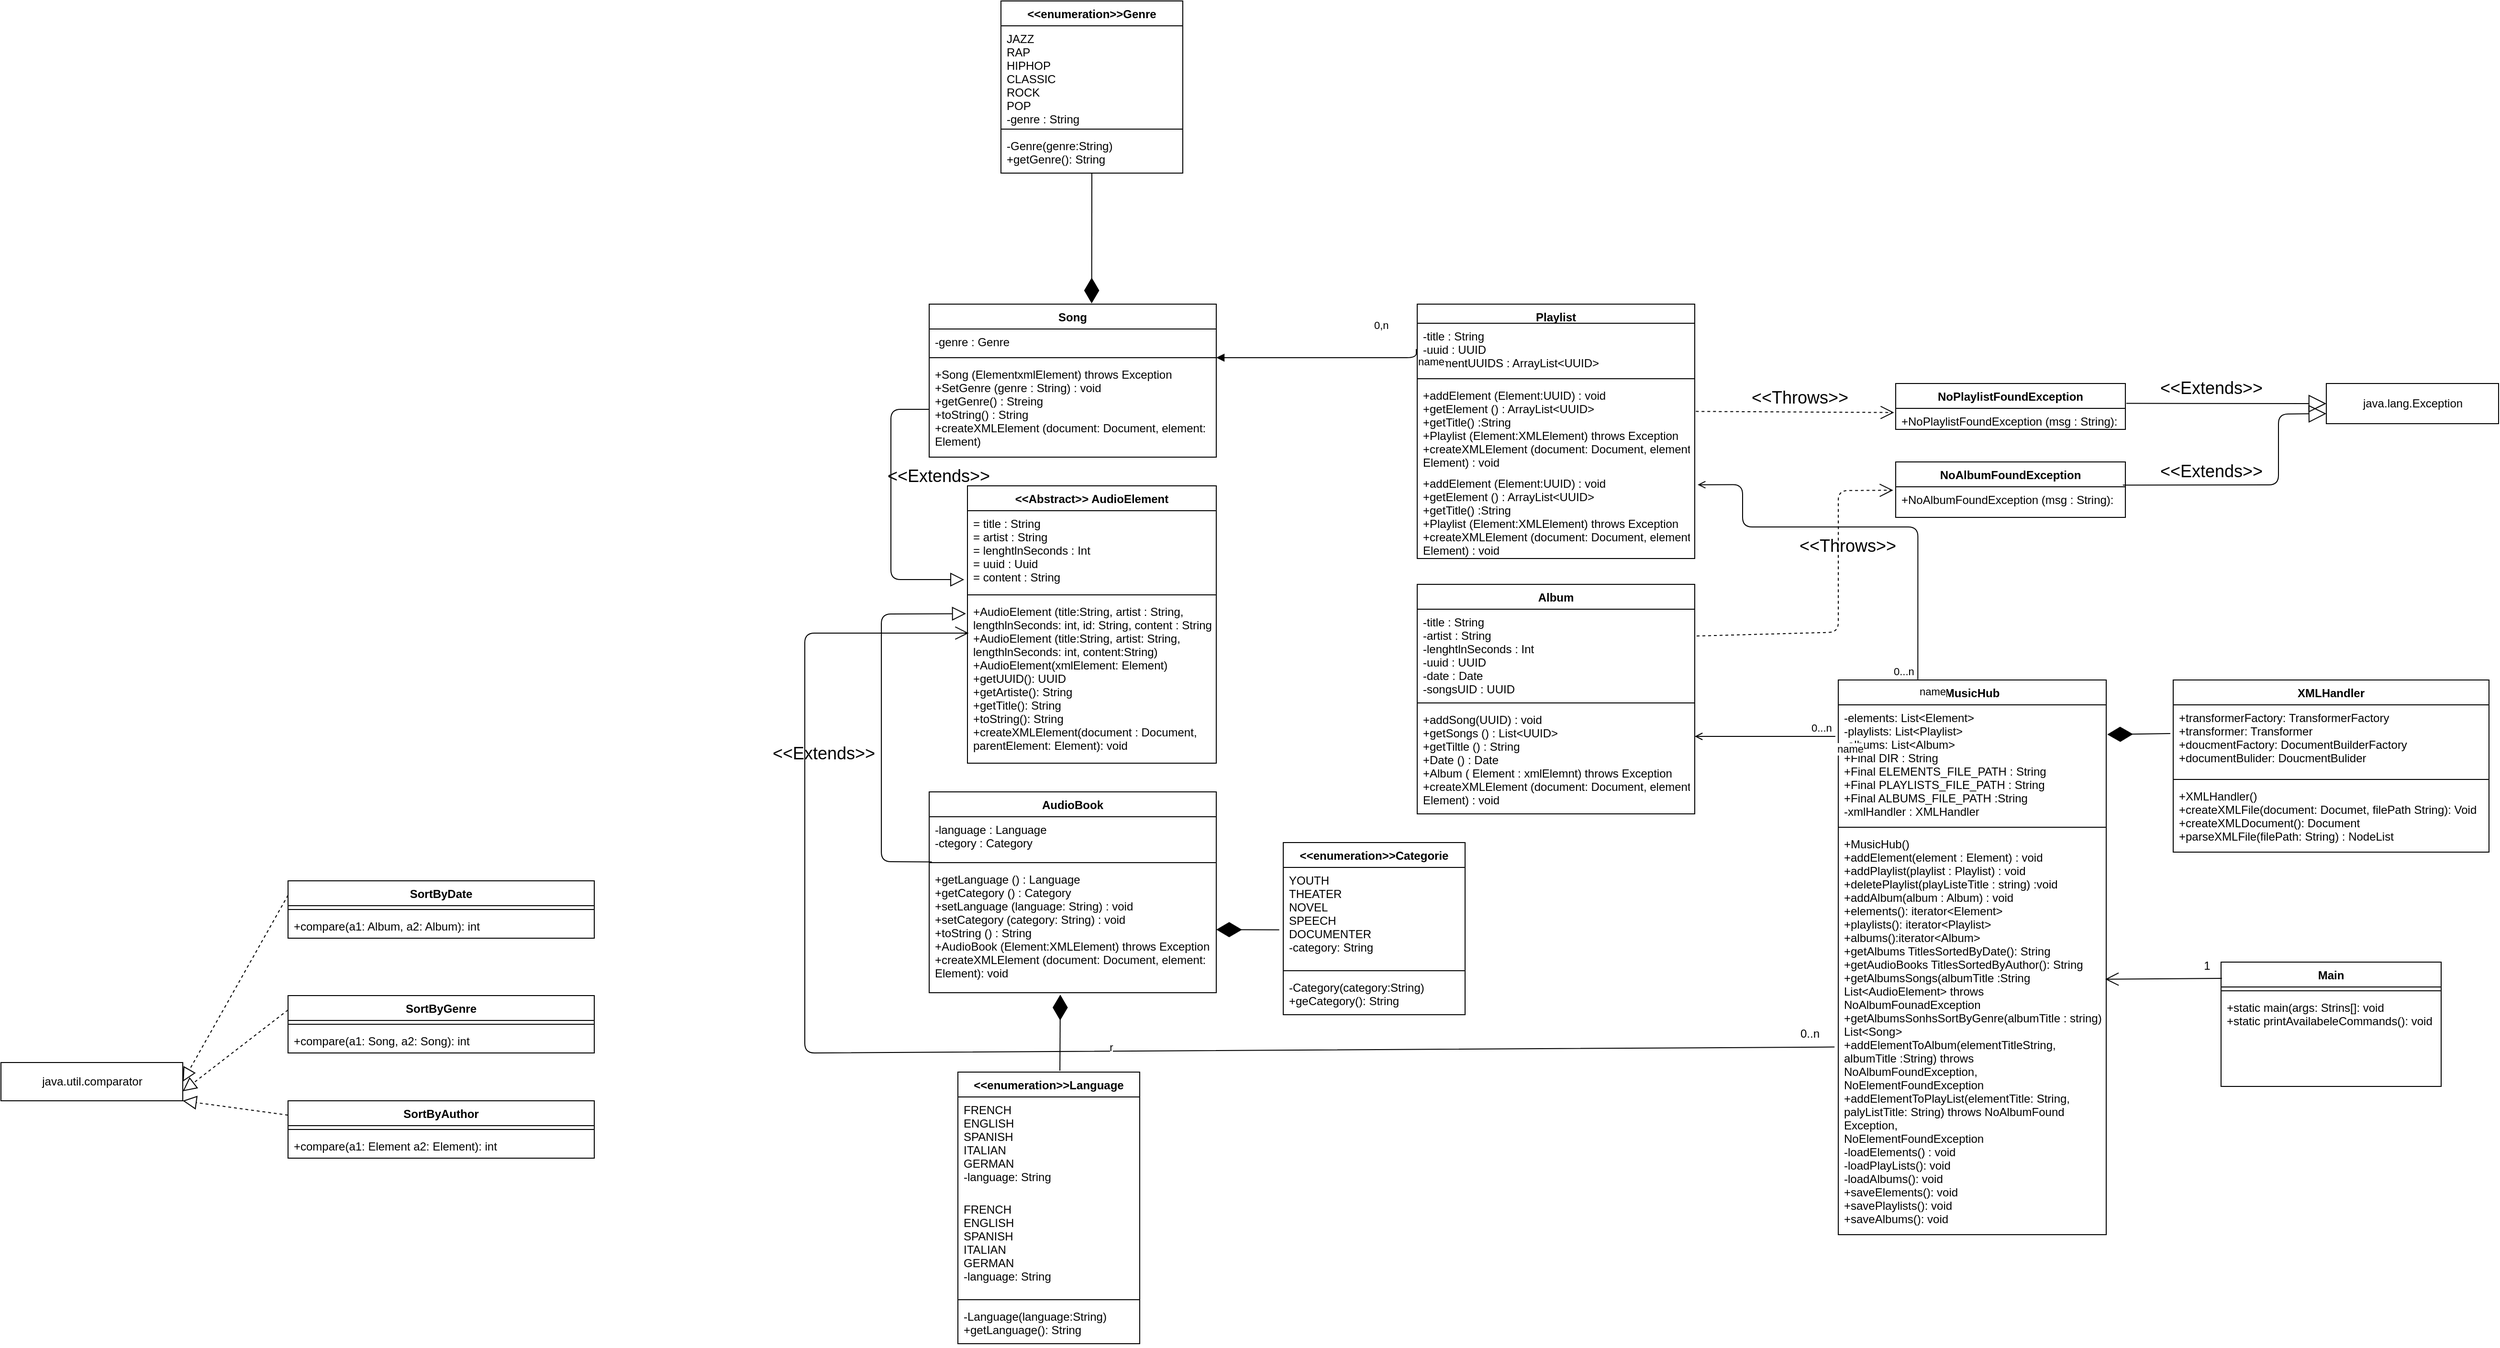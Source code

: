 <mxfile version="14.6.6" type="device" pages="2"><diagram id="e5aU4DrX2RlT_T38MYib" name="Page-1"><mxGraphModel dx="5733" dy="2620" grid="1" gridSize="10" guides="1" tooltips="1" connect="1" arrows="1" fold="1" page="1" pageScale="1" pageWidth="827" pageHeight="1169" math="0" shadow="0"><root><mxCell id="0"/><mxCell id="1" parent="0"/><mxCell id="I11NCTs79bGuy5JNapxr-1" value="SortByDate" style="swimlane;fontStyle=1;align=center;verticalAlign=top;childLayout=stackLayout;horizontal=1;startSize=26;horizontalStack=0;resizeParent=1;resizeParentMax=0;resizeLast=0;collapsible=1;marginBottom=0;" vertex="1" parent="1"><mxGeometry x="1200.0" y="1000.002" width="320" height="60" as="geometry"/></mxCell><mxCell id="I11NCTs79bGuy5JNapxr-2" value="" style="line;strokeWidth=1;fillColor=none;align=left;verticalAlign=middle;spacingTop=-1;spacingLeft=3;spacingRight=3;rotatable=0;labelPosition=right;points=[];portConstraint=eastwest;" vertex="1" parent="I11NCTs79bGuy5JNapxr-1"><mxGeometry y="26" width="320" height="8" as="geometry"/></mxCell><mxCell id="I11NCTs79bGuy5JNapxr-3" value="+compare(a1: Album, a2: Album): int" style="text;strokeColor=none;fillColor=none;align=left;verticalAlign=top;spacingLeft=4;spacingRight=4;overflow=hidden;rotatable=0;points=[[0,0.5],[1,0.5]];portConstraint=eastwest;" vertex="1" parent="I11NCTs79bGuy5JNapxr-1"><mxGeometry y="34" width="320" height="26" as="geometry"/></mxCell><mxCell id="I11NCTs79bGuy5JNapxr-4" value="SortByGenre" style="swimlane;fontStyle=1;align=center;verticalAlign=top;childLayout=stackLayout;horizontal=1;startSize=26;horizontalStack=0;resizeParent=1;resizeParentMax=0;resizeLast=0;collapsible=1;marginBottom=0;" vertex="1" parent="1"><mxGeometry x="1200.0" y="1120.002" width="320" height="60" as="geometry"/></mxCell><mxCell id="I11NCTs79bGuy5JNapxr-5" value="" style="line;strokeWidth=1;fillColor=none;align=left;verticalAlign=middle;spacingTop=-1;spacingLeft=3;spacingRight=3;rotatable=0;labelPosition=right;points=[];portConstraint=eastwest;" vertex="1" parent="I11NCTs79bGuy5JNapxr-4"><mxGeometry y="26" width="320" height="8" as="geometry"/></mxCell><mxCell id="I11NCTs79bGuy5JNapxr-6" value="+compare(a1: Song, a2: Song): int" style="text;strokeColor=none;fillColor=none;align=left;verticalAlign=top;spacingLeft=4;spacingRight=4;overflow=hidden;rotatable=0;points=[[0,0.5],[1,0.5]];portConstraint=eastwest;" vertex="1" parent="I11NCTs79bGuy5JNapxr-4"><mxGeometry y="34" width="320" height="26" as="geometry"/></mxCell><mxCell id="I11NCTs79bGuy5JNapxr-7" value="SortByAuthor" style="swimlane;fontStyle=1;align=center;verticalAlign=top;childLayout=stackLayout;horizontal=1;startSize=26;horizontalStack=0;resizeParent=1;resizeParentMax=0;resizeLast=0;collapsible=1;marginBottom=0;" vertex="1" parent="1"><mxGeometry x="1200.0" y="1230.002" width="320" height="60" as="geometry"/></mxCell><mxCell id="I11NCTs79bGuy5JNapxr-8" value="" style="line;strokeWidth=1;fillColor=none;align=left;verticalAlign=middle;spacingTop=-1;spacingLeft=3;spacingRight=3;rotatable=0;labelPosition=right;points=[];portConstraint=eastwest;" vertex="1" parent="I11NCTs79bGuy5JNapxr-7"><mxGeometry y="26" width="320" height="8" as="geometry"/></mxCell><mxCell id="I11NCTs79bGuy5JNapxr-9" value="+compare(a1: Element a2: Element): int" style="text;strokeColor=none;fillColor=none;align=left;verticalAlign=top;spacingLeft=4;spacingRight=4;overflow=hidden;rotatable=0;points=[[0,0.5],[1,0.5]];portConstraint=eastwest;" vertex="1" parent="I11NCTs79bGuy5JNapxr-7"><mxGeometry y="34" width="320" height="26" as="geometry"/></mxCell><mxCell id="I11NCTs79bGuy5JNapxr-10" value="XMLHandler" style="swimlane;fontStyle=1;align=center;verticalAlign=top;childLayout=stackLayout;horizontal=1;startSize=26;horizontalStack=0;resizeParent=1;resizeParentMax=0;resizeLast=0;collapsible=1;marginBottom=0;" vertex="1" parent="1"><mxGeometry x="3170.0" y="790.002" width="330" height="180" as="geometry"/></mxCell><mxCell id="I11NCTs79bGuy5JNapxr-11" value="+transformerFactory: TransformerFactory&#10;+transformer: Transformer&#10;+doucmentFactory: DocumentBuilderFactory&#10;+documentBulider: DoucmentBulider" style="text;strokeColor=none;fillColor=none;align=left;verticalAlign=top;spacingLeft=4;spacingRight=4;overflow=hidden;rotatable=0;points=[[0,0.5],[1,0.5]];portConstraint=eastwest;" vertex="1" parent="I11NCTs79bGuy5JNapxr-10"><mxGeometry y="26" width="330" height="74" as="geometry"/></mxCell><mxCell id="I11NCTs79bGuy5JNapxr-12" value="" style="line;strokeWidth=1;fillColor=none;align=left;verticalAlign=middle;spacingTop=-1;spacingLeft=3;spacingRight=3;rotatable=0;labelPosition=right;points=[];portConstraint=eastwest;" vertex="1" parent="I11NCTs79bGuy5JNapxr-10"><mxGeometry y="100" width="330" height="8" as="geometry"/></mxCell><mxCell id="I11NCTs79bGuy5JNapxr-13" value="+XMLHandler()&#10;+createXMLFile(document: Documet, filePath String): Void&#10;+createXMLDocument(): Document &#10;+parseXMLFile(filePath: String) : NodeList" style="text;strokeColor=none;fillColor=none;align=left;verticalAlign=top;spacingLeft=4;spacingRight=4;overflow=hidden;rotatable=0;points=[[0,0.5],[1,0.5]];portConstraint=eastwest;" vertex="1" parent="I11NCTs79bGuy5JNapxr-10"><mxGeometry y="108" width="330" height="72" as="geometry"/></mxCell><mxCell id="I11NCTs79bGuy5JNapxr-14" value="MusicHub" style="swimlane;fontStyle=1;align=center;verticalAlign=top;childLayout=stackLayout;horizontal=1;startSize=26;horizontalStack=0;resizeParent=1;resizeParentMax=0;resizeLast=0;collapsible=1;marginBottom=0;" vertex="1" parent="1"><mxGeometry x="2820.0" y="790.002" width="280" height="580" as="geometry"/></mxCell><mxCell id="I11NCTs79bGuy5JNapxr-15" value="-elements: List&lt;Element&gt;&#10;-playlists: List&lt;Playlist&gt;&#10;-albums: List&lt;Album&gt;&#10;+Final DIR : String&#10;+Final ELEMENTS_FILE_PATH : String&#10;+Final PLAYLISTS_FILE_PATH : String&#10;+Final ALBUMS_FILE_PATH :String&#10;-xmlHandler : XMLHandler" style="text;strokeColor=none;fillColor=none;align=left;verticalAlign=top;spacingLeft=4;spacingRight=4;overflow=hidden;rotatable=0;points=[[0,0.5],[1,0.5]];portConstraint=eastwest;" vertex="1" parent="I11NCTs79bGuy5JNapxr-14"><mxGeometry y="26" width="280" height="124" as="geometry"/></mxCell><mxCell id="I11NCTs79bGuy5JNapxr-16" value="" style="line;strokeWidth=1;fillColor=none;align=left;verticalAlign=middle;spacingTop=-1;spacingLeft=3;spacingRight=3;rotatable=0;labelPosition=right;points=[];portConstraint=eastwest;" vertex="1" parent="I11NCTs79bGuy5JNapxr-14"><mxGeometry y="150" width="280" height="8" as="geometry"/></mxCell><mxCell id="I11NCTs79bGuy5JNapxr-17" value="+MusicHub()&#10;+addElement(element : Element) : void&#10;+addPlaylist(playlist : Playlist) : void&#10;+deletePlaylist(playListeTitle : string) :void&#10;+addAlbum(album : Album) : void&#10;+elements(): iterator&lt;Element&gt;&#10;+playlists(): iterator&lt;Playlist&gt;&#10;+albums():iterator&lt;Album&gt;&#10;+getAlbums TitlesSortedByDate(): String&#10;+getAudioBooks TitlesSortedByAuthor(): String&#10;+getAlbumsSongs(albumTitle :String&#10;List&lt;AudioElement&gt; throws&#10;NoAlbumFounadException&#10;+getAlbumsSonhsSortByGenre(albumTitle : string)&#10;List&lt;Song&gt;&#10;+addElementToAlbum(elementTitleString,&#10;albumTitle :String) throws&#10;NoAlbumFoundException,&#10;NoElementFoundException&#10;+addElementToPlayList(elementTitle: String,&#10;palyListTitle: String) throws NoAlbumFound&#10;Exception,&#10;NoElementFoundException&#10;-loadElements() : void&#10;-loadPlayLists(): void&#10;-loadAlbums(): void&#10;+saveElements(): void&#10;+savePlaylists(): void&#10;+saveAlbums(): void" style="text;strokeColor=none;fillColor=none;align=left;verticalAlign=top;spacingLeft=4;spacingRight=4;overflow=hidden;rotatable=0;points=[[0,0.5],[1,0.5]];portConstraint=eastwest;" vertex="1" parent="I11NCTs79bGuy5JNapxr-14"><mxGeometry y="158" width="280" height="422" as="geometry"/></mxCell><mxCell id="I11NCTs79bGuy5JNapxr-18" value="Album" style="swimlane;fontStyle=1;align=center;verticalAlign=top;childLayout=stackLayout;horizontal=1;startSize=26;horizontalStack=0;resizeParent=1;resizeParentMax=0;resizeLast=0;collapsible=1;marginBottom=0;" vertex="1" parent="1"><mxGeometry x="2380.0" y="690.002" width="290" height="240" as="geometry"/></mxCell><mxCell id="I11NCTs79bGuy5JNapxr-19" value="-title : String&#10;-artist : String&#10;-lenghtlnSeconds : Int&#10;-uuid : UUID&#10;-date : Date &#10;-songsUID : UUID " style="text;strokeColor=none;fillColor=none;align=left;verticalAlign=top;spacingLeft=4;spacingRight=4;overflow=hidden;rotatable=0;points=[[0,0.5],[1,0.5]];portConstraint=eastwest;" vertex="1" parent="I11NCTs79bGuy5JNapxr-18"><mxGeometry y="26" width="290" height="94" as="geometry"/></mxCell><mxCell id="I11NCTs79bGuy5JNapxr-20" value="" style="line;strokeWidth=1;fillColor=none;align=left;verticalAlign=middle;spacingTop=-1;spacingLeft=3;spacingRight=3;rotatable=0;labelPosition=right;points=[];portConstraint=eastwest;" vertex="1" parent="I11NCTs79bGuy5JNapxr-18"><mxGeometry y="120" width="290" height="8" as="geometry"/></mxCell><mxCell id="I11NCTs79bGuy5JNapxr-21" value="+addSong(UUID) : void&#10;+getSongs () : List&lt;UUID&gt;&#10;+getTiltle () : String&#10;+Date () : Date&#10;+Album ( Element : xmlElemnt) throws Exception&#10;+createXMLElement (document: Document, element: &#10;Element) : void" style="text;strokeColor=none;fillColor=none;align=left;verticalAlign=top;spacingLeft=4;spacingRight=4;overflow=hidden;rotatable=0;points=[[0,0.5],[1,0.5]];portConstraint=eastwest;" vertex="1" parent="I11NCTs79bGuy5JNapxr-18"><mxGeometry y="128" width="290" height="112" as="geometry"/></mxCell><mxCell id="I11NCTs79bGuy5JNapxr-22" value="Song" style="swimlane;fontStyle=1;align=center;verticalAlign=top;childLayout=stackLayout;horizontal=1;startSize=26;horizontalStack=0;resizeParent=1;resizeParentMax=0;resizeLast=0;collapsible=1;marginBottom=0;" vertex="1" parent="1"><mxGeometry x="1870.0" y="397.002" width="300" height="160" as="geometry"/></mxCell><mxCell id="I11NCTs79bGuy5JNapxr-23" value="-genre : Genre" style="text;strokeColor=none;fillColor=none;align=left;verticalAlign=top;spacingLeft=4;spacingRight=4;overflow=hidden;rotatable=0;points=[[0,0.5],[1,0.5]];portConstraint=eastwest;" vertex="1" parent="I11NCTs79bGuy5JNapxr-22"><mxGeometry y="26" width="300" height="26" as="geometry"/></mxCell><mxCell id="I11NCTs79bGuy5JNapxr-24" value="" style="line;strokeWidth=1;fillColor=none;align=left;verticalAlign=middle;spacingTop=-1;spacingLeft=3;spacingRight=3;rotatable=0;labelPosition=right;points=[];portConstraint=eastwest;" vertex="1" parent="I11NCTs79bGuy5JNapxr-22"><mxGeometry y="52" width="300" height="8" as="geometry"/></mxCell><mxCell id="I11NCTs79bGuy5JNapxr-25" value="+Song (ElementxmlElement) throws Exception&#10;+SetGenre (genre : String) : void&#10;+getGenre() : Streing&#10;+toString() : String&#10;+createXMLElement (document: Document, element: &#10;Element)" style="text;strokeColor=none;fillColor=none;align=left;verticalAlign=top;spacingLeft=4;spacingRight=4;overflow=hidden;rotatable=0;points=[[0,0.5],[1,0.5]];portConstraint=eastwest;" vertex="1" parent="I11NCTs79bGuy5JNapxr-22"><mxGeometry y="60" width="300" height="100" as="geometry"/></mxCell><mxCell id="I11NCTs79bGuy5JNapxr-26" value="AudioBook" style="swimlane;fontStyle=1;align=center;verticalAlign=top;childLayout=stackLayout;horizontal=1;startSize=26;horizontalStack=0;resizeParent=1;resizeParentMax=0;resizeLast=0;collapsible=1;marginBottom=0;" vertex="1" parent="1"><mxGeometry x="1870.0" y="907.002" width="300" height="210" as="geometry"/></mxCell><mxCell id="I11NCTs79bGuy5JNapxr-27" value="-language : Language&#10;-ctegory : Category" style="text;strokeColor=none;fillColor=none;align=left;verticalAlign=top;spacingLeft=4;spacingRight=4;overflow=hidden;rotatable=0;points=[[0,0.5],[1,0.5]];portConstraint=eastwest;" vertex="1" parent="I11NCTs79bGuy5JNapxr-26"><mxGeometry y="26" width="300" height="44" as="geometry"/></mxCell><mxCell id="I11NCTs79bGuy5JNapxr-28" value="" style="line;strokeWidth=1;fillColor=none;align=left;verticalAlign=middle;spacingTop=-1;spacingLeft=3;spacingRight=3;rotatable=0;labelPosition=right;points=[];portConstraint=eastwest;" vertex="1" parent="I11NCTs79bGuy5JNapxr-26"><mxGeometry y="70" width="300" height="8" as="geometry"/></mxCell><mxCell id="I11NCTs79bGuy5JNapxr-29" value="+getLanguage () : Language&#10;+getCategory () : Category&#10;+setLanguage (language: String) : void&#10;+setCategory (category: String) : void&#10;+toString () : String&#10;+AudioBook (Element:XMLElement) throws Exception&#10;+createXMLElement (document: Document, element: &#10;Element): void" style="text;strokeColor=none;fillColor=none;align=left;verticalAlign=top;spacingLeft=4;spacingRight=4;overflow=hidden;rotatable=0;points=[[0,0.5],[1,0.5]];portConstraint=eastwest;" vertex="1" parent="I11NCTs79bGuy5JNapxr-26"><mxGeometry y="78" width="300" height="132" as="geometry"/></mxCell><mxCell id="I11NCTs79bGuy5JNapxr-30" value="java.util.comparator" style="html=1;" vertex="1" parent="1"><mxGeometry x="900.0" y="1190.002" width="190" height="40" as="geometry"/></mxCell><mxCell id="I11NCTs79bGuy5JNapxr-31" value="Playlist" style="swimlane;fontStyle=1;align=center;verticalAlign=top;childLayout=stackLayout;horizontal=1;startSize=20;horizontalStack=0;resizeParent=1;resizeParentMax=0;resizeLast=0;collapsible=1;marginBottom=0;" vertex="1" parent="1"><mxGeometry x="2380.0" y="397.002" width="290" height="266" as="geometry"/></mxCell><mxCell id="I11NCTs79bGuy5JNapxr-32" value="-title : String&#10;-uuid : UUID&#10;-elementUUIDS : ArrayList&lt;UUID&gt;" style="text;strokeColor=none;fillColor=none;align=left;verticalAlign=top;spacingLeft=4;spacingRight=4;overflow=hidden;rotatable=0;points=[[0,0.5],[1,0.5]];portConstraint=eastwest;" vertex="1" parent="I11NCTs79bGuy5JNapxr-31"><mxGeometry y="20" width="290" height="54" as="geometry"/></mxCell><mxCell id="I11NCTs79bGuy5JNapxr-33" value="" style="line;strokeWidth=1;fillColor=none;align=left;verticalAlign=middle;spacingTop=-1;spacingLeft=3;spacingRight=3;rotatable=0;labelPosition=right;points=[];portConstraint=eastwest;" vertex="1" parent="I11NCTs79bGuy5JNapxr-31"><mxGeometry y="74" width="290" height="8" as="geometry"/></mxCell><mxCell id="I11NCTs79bGuy5JNapxr-34" value="+addElement (Element:UUID) : void&#10;+getElement () : ArrayList&lt;UUID&gt;&#10;+getTitle() :String&#10;+Playlist (Element:XMLElement) throws Exception&#10;+createXMLElement (document: Document, element: &#10;Element) : void" style="text;strokeColor=none;fillColor=none;align=left;verticalAlign=top;spacingLeft=4;spacingRight=4;overflow=hidden;rotatable=0;points=[[0,0.5],[1,0.5]];portConstraint=eastwest;" vertex="1" parent="I11NCTs79bGuy5JNapxr-31"><mxGeometry y="82" width="290" height="92" as="geometry"/></mxCell><mxCell id="I11NCTs79bGuy5JNapxr-35" value="+addElement (Element:UUID) : void&#10;+getElement () : ArrayList&lt;UUID&gt;&#10;+getTitle() :String&#10;+Playlist (Element:XMLElement) throws Exception&#10;+createXMLElement (document: Document, element: &#10;Element) : void" style="text;strokeColor=none;fillColor=none;align=left;verticalAlign=top;spacingLeft=4;spacingRight=4;overflow=hidden;rotatable=0;points=[[0,0.5],[1,0.5]];portConstraint=eastwest;" vertex="1" parent="I11NCTs79bGuy5JNapxr-31"><mxGeometry y="174" width="290" height="92" as="geometry"/></mxCell><mxCell id="I11NCTs79bGuy5JNapxr-36" value="&lt;&lt;Abstract&gt;&gt; AudioElement" style="swimlane;fontStyle=1;align=center;verticalAlign=top;childLayout=stackLayout;horizontal=1;startSize=26;horizontalStack=0;resizeParent=1;resizeParentMax=0;resizeLast=0;collapsible=1;marginBottom=0;" vertex="1" parent="1"><mxGeometry x="1910.0" y="587.002" width="260" height="290" as="geometry"/></mxCell><mxCell id="I11NCTs79bGuy5JNapxr-37" value="= title : String&#10;= artist : String&#10;= lenghtlnSeconds : Int&#10;= uuid : Uuid&#10;= content : String" style="text;strokeColor=none;fillColor=none;align=left;verticalAlign=top;spacingLeft=4;spacingRight=4;overflow=hidden;rotatable=0;points=[[0,0.5],[1,0.5]];portConstraint=eastwest;" vertex="1" parent="I11NCTs79bGuy5JNapxr-36"><mxGeometry y="26" width="260" height="84" as="geometry"/></mxCell><mxCell id="I11NCTs79bGuy5JNapxr-38" value="" style="line;strokeWidth=1;fillColor=none;align=left;verticalAlign=middle;spacingTop=-1;spacingLeft=3;spacingRight=3;rotatable=0;labelPosition=right;points=[];portConstraint=eastwest;" vertex="1" parent="I11NCTs79bGuy5JNapxr-36"><mxGeometry y="110" width="260" height="8" as="geometry"/></mxCell><mxCell id="I11NCTs79bGuy5JNapxr-39" value="+AudioElement (title:String, artist : String,&#10;lengthlnSeconds: int, id: String, content : String)&#10;+AudioElement (title:String, artist: String, &#10;lengthlnSeconds: int, content:String)&#10;+AudioElement(xmlElement: Element)&#10;+getUUID(): UUID&#10;+getArtiste(): String&#10;+getTitle(): String&#10;+toString(): String&#10;+createXMLElement(document : Document, &#10;parentElement: Element): void" style="text;strokeColor=none;fillColor=none;align=left;verticalAlign=top;spacingLeft=4;spacingRight=4;overflow=hidden;rotatable=0;points=[[0,0.5],[1,0.5]];portConstraint=eastwest;" vertex="1" parent="I11NCTs79bGuy5JNapxr-36"><mxGeometry y="118" width="260" height="172" as="geometry"/></mxCell><mxCell id="I11NCTs79bGuy5JNapxr-40" value="NoPlaylistFoundException" style="swimlane;fontStyle=1;align=center;verticalAlign=top;childLayout=stackLayout;horizontal=1;startSize=26;horizontalStack=0;resizeParent=1;resizeParentMax=0;resizeLast=0;collapsible=1;marginBottom=0;" vertex="1" parent="1"><mxGeometry x="2880.0" y="480.002" width="240" height="48" as="geometry"/></mxCell><mxCell id="I11NCTs79bGuy5JNapxr-41" value="+NoPlaylistFoundException (msg : String):" style="text;strokeColor=none;fillColor=none;align=left;verticalAlign=top;spacingLeft=4;spacingRight=4;overflow=hidden;rotatable=0;points=[[0,0.5],[1,0.5]];portConstraint=eastwest;" vertex="1" parent="I11NCTs79bGuy5JNapxr-40"><mxGeometry y="26" width="240" height="22" as="geometry"/></mxCell><mxCell id="I11NCTs79bGuy5JNapxr-42" value="NoAlbumFoundException" style="swimlane;fontStyle=1;align=center;verticalAlign=top;childLayout=stackLayout;horizontal=1;startSize=26;horizontalStack=0;resizeParent=1;resizeParentMax=0;resizeLast=0;collapsible=1;marginBottom=0;" vertex="1" parent="1"><mxGeometry x="2880.0" y="562.002" width="240" height="58" as="geometry"/></mxCell><mxCell id="I11NCTs79bGuy5JNapxr-43" value="+NoAlbumFoundException (msg : String):" style="text;strokeColor=none;fillColor=none;align=left;verticalAlign=top;spacingLeft=4;spacingRight=4;overflow=hidden;rotatable=0;points=[[0,0.5],[1,0.5]];portConstraint=eastwest;" vertex="1" parent="I11NCTs79bGuy5JNapxr-42"><mxGeometry y="26" width="240" height="32" as="geometry"/></mxCell><mxCell id="I11NCTs79bGuy5JNapxr-44" value="java.lang.Exception" style="html=1;" vertex="1" parent="1"><mxGeometry x="3330.0" y="480.002" width="180" height="42" as="geometry"/></mxCell><mxCell id="I11NCTs79bGuy5JNapxr-45" value="&lt;&lt;enumeration&gt;&gt;Genre" style="swimlane;fontStyle=1;align=center;verticalAlign=top;childLayout=stackLayout;horizontal=1;startSize=26;horizontalStack=0;resizeParent=1;resizeParentMax=0;resizeLast=0;collapsible=1;marginBottom=0;" vertex="1" parent="1"><mxGeometry x="1945.0" y="80.002" width="190" height="180" as="geometry"/></mxCell><mxCell id="I11NCTs79bGuy5JNapxr-46" value="JAZZ&#10;RAP&#10;HIPHOP&#10;CLASSIC&#10;ROCK&#10;POP&#10;-genre : String" style="text;strokeColor=none;fillColor=none;align=left;verticalAlign=top;spacingLeft=4;spacingRight=4;overflow=hidden;rotatable=0;points=[[0,0.5],[1,0.5]];portConstraint=eastwest;" vertex="1" parent="I11NCTs79bGuy5JNapxr-45"><mxGeometry y="26" width="190" height="104" as="geometry"/></mxCell><mxCell id="I11NCTs79bGuy5JNapxr-47" value="" style="line;strokeWidth=1;fillColor=none;align=left;verticalAlign=middle;spacingTop=-1;spacingLeft=3;spacingRight=3;rotatable=0;labelPosition=right;points=[];portConstraint=eastwest;" vertex="1" parent="I11NCTs79bGuy5JNapxr-45"><mxGeometry y="130" width="190" height="8" as="geometry"/></mxCell><mxCell id="I11NCTs79bGuy5JNapxr-48" value="-Genre(genre:String)&#10;+getGenre(): String" style="text;strokeColor=none;fillColor=none;align=left;verticalAlign=top;spacingLeft=4;spacingRight=4;overflow=hidden;rotatable=0;points=[[0,0.5],[1,0.5]];portConstraint=eastwest;" vertex="1" parent="I11NCTs79bGuy5JNapxr-45"><mxGeometry y="138" width="190" height="42" as="geometry"/></mxCell><mxCell id="I11NCTs79bGuy5JNapxr-49" value="Main" style="swimlane;fontStyle=1;align=center;verticalAlign=top;childLayout=stackLayout;horizontal=1;startSize=26;horizontalStack=0;resizeParent=1;resizeParentMax=0;resizeLast=0;collapsible=1;marginBottom=0;" vertex="1" parent="1"><mxGeometry x="3220.0" y="1085.002" width="230" height="130" as="geometry"/></mxCell><mxCell id="I11NCTs79bGuy5JNapxr-50" value="" style="line;strokeWidth=1;fillColor=none;align=left;verticalAlign=middle;spacingTop=-1;spacingLeft=3;spacingRight=3;rotatable=0;labelPosition=right;points=[];portConstraint=eastwest;" vertex="1" parent="I11NCTs79bGuy5JNapxr-49"><mxGeometry y="26" width="230" height="8" as="geometry"/></mxCell><mxCell id="I11NCTs79bGuy5JNapxr-51" value="+static main(args: Strins[]: void&#10;+static printAvailabeleCommands(): void" style="text;strokeColor=none;fillColor=none;align=left;verticalAlign=top;spacingLeft=4;spacingRight=4;overflow=hidden;rotatable=0;points=[[0,0.5],[1,0.5]];portConstraint=eastwest;" vertex="1" parent="I11NCTs79bGuy5JNapxr-49"><mxGeometry y="34" width="230" height="96" as="geometry"/></mxCell><mxCell id="I11NCTs79bGuy5JNapxr-52" value="&lt;&lt;enumeration&gt;&gt;Categorie" style="swimlane;fontStyle=1;align=center;verticalAlign=top;childLayout=stackLayout;horizontal=1;startSize=26;horizontalStack=0;resizeParent=1;resizeParentMax=0;resizeLast=0;collapsible=1;marginBottom=0;" vertex="1" parent="1"><mxGeometry x="2240.0" y="960.002" width="190" height="180" as="geometry"/></mxCell><mxCell id="I11NCTs79bGuy5JNapxr-53" value="YOUTH&#10;THEATER&#10;NOVEL&#10;SPEECH&#10;DOCUMENTER&#10;-category: String" style="text;strokeColor=none;fillColor=none;align=left;verticalAlign=top;spacingLeft=4;spacingRight=4;overflow=hidden;rotatable=0;points=[[0,0.5],[1,0.5]];portConstraint=eastwest;" vertex="1" parent="I11NCTs79bGuy5JNapxr-52"><mxGeometry y="26" width="190" height="104" as="geometry"/></mxCell><mxCell id="I11NCTs79bGuy5JNapxr-54" value="" style="line;strokeWidth=1;fillColor=none;align=left;verticalAlign=middle;spacingTop=-1;spacingLeft=3;spacingRight=3;rotatable=0;labelPosition=right;points=[];portConstraint=eastwest;" vertex="1" parent="I11NCTs79bGuy5JNapxr-52"><mxGeometry y="130" width="190" height="8" as="geometry"/></mxCell><mxCell id="I11NCTs79bGuy5JNapxr-55" value="-Category(category:String)&#10;+geCategory(): String" style="text;strokeColor=none;fillColor=none;align=left;verticalAlign=top;spacingLeft=4;spacingRight=4;overflow=hidden;rotatable=0;points=[[0,0.5],[1,0.5]];portConstraint=eastwest;" vertex="1" parent="I11NCTs79bGuy5JNapxr-52"><mxGeometry y="138" width="190" height="42" as="geometry"/></mxCell><mxCell id="I11NCTs79bGuy5JNapxr-56" value="&lt;&lt;enumeration&gt;&gt;Language" style="swimlane;fontStyle=1;align=center;verticalAlign=top;childLayout=stackLayout;horizontal=1;startSize=26;horizontalStack=0;resizeParent=1;resizeParentMax=0;resizeLast=0;collapsible=1;marginBottom=0;" vertex="1" parent="1"><mxGeometry x="1900.0" y="1200.002" width="190" height="284" as="geometry"/></mxCell><mxCell id="I11NCTs79bGuy5JNapxr-57" value="FRENCH&#10;ENGLISH&#10;SPANISH&#10;ITALIAN&#10;GERMAN&#10;-language: String" style="text;strokeColor=none;fillColor=none;align=left;verticalAlign=top;spacingLeft=4;spacingRight=4;overflow=hidden;rotatable=0;points=[[0,0.5],[1,0.5]];portConstraint=eastwest;" vertex="1" parent="I11NCTs79bGuy5JNapxr-56"><mxGeometry y="26" width="190" height="104" as="geometry"/></mxCell><mxCell id="I11NCTs79bGuy5JNapxr-58" value="FRENCH&#10;ENGLISH&#10;SPANISH&#10;ITALIAN&#10;GERMAN&#10;-language: String" style="text;strokeColor=none;fillColor=none;align=left;verticalAlign=top;spacingLeft=4;spacingRight=4;overflow=hidden;rotatable=0;points=[[0,0.5],[1,0.5]];portConstraint=eastwest;" vertex="1" parent="I11NCTs79bGuy5JNapxr-56"><mxGeometry y="130" width="190" height="104" as="geometry"/></mxCell><mxCell id="I11NCTs79bGuy5JNapxr-59" value="" style="line;strokeWidth=1;fillColor=none;align=left;verticalAlign=middle;spacingTop=-1;spacingLeft=3;spacingRight=3;rotatable=0;labelPosition=right;points=[];portConstraint=eastwest;" vertex="1" parent="I11NCTs79bGuy5JNapxr-56"><mxGeometry y="234" width="190" height="8" as="geometry"/></mxCell><mxCell id="I11NCTs79bGuy5JNapxr-60" value="-Language(language:String)&#10;+getLanguage(): String" style="text;strokeColor=none;fillColor=none;align=left;verticalAlign=top;spacingLeft=4;spacingRight=4;overflow=hidden;rotatable=0;points=[[0,0.5],[1,0.5]];portConstraint=eastwest;" vertex="1" parent="I11NCTs79bGuy5JNapxr-56"><mxGeometry y="242" width="190" height="42" as="geometry"/></mxCell><mxCell id="I11NCTs79bGuy5JNapxr-61" value="" style="endArrow=block;dashed=1;endFill=0;endSize=12;html=1;entryX=1;entryY=0.5;entryDx=0;entryDy=0;exitX=0;exitY=0.25;exitDx=0;exitDy=0;" edge="1" parent="1" source="I11NCTs79bGuy5JNapxr-1" target="I11NCTs79bGuy5JNapxr-30"><mxGeometry width="160" relative="1" as="geometry"><mxPoint x="1450.0" y="813.002" as="sourcePoint"/><mxPoint x="1390.0" y="940.002" as="targetPoint"/></mxGeometry></mxCell><mxCell id="I11NCTs79bGuy5JNapxr-62" value="" style="endArrow=block;dashed=1;endFill=0;endSize=12;html=1;exitX=0;exitY=0.25;exitDx=0;exitDy=0;entryX=1;entryY=0.75;entryDx=0;entryDy=0;" edge="1" parent="1" source="I11NCTs79bGuy5JNapxr-4" target="I11NCTs79bGuy5JNapxr-30"><mxGeometry width="160" relative="1" as="geometry"><mxPoint x="1452.88" y="930.0" as="sourcePoint"/><mxPoint x="1190.0" y="1097.092" as="targetPoint"/></mxGeometry></mxCell><mxCell id="I11NCTs79bGuy5JNapxr-63" value="" style="endArrow=block;dashed=1;endFill=0;endSize=12;html=1;exitX=0;exitY=0.25;exitDx=0;exitDy=0;entryX=1;entryY=1;entryDx=0;entryDy=0;" edge="1" parent="1" source="I11NCTs79bGuy5JNapxr-7" target="I11NCTs79bGuy5JNapxr-30"><mxGeometry width="160" relative="1" as="geometry"><mxPoint x="1462.88" y="940.0" as="sourcePoint"/><mxPoint x="1200.0" y="1000.002" as="targetPoint"/></mxGeometry></mxCell><mxCell id="I11NCTs79bGuy5JNapxr-64" value="" style="endArrow=open;dashed=1;endSize=12;html=1;entryX=-0.011;entryY=0.112;entryDx=0;entryDy=0;entryPerimeter=0;exitX=1.007;exitY=0.298;exitDx=0;exitDy=0;exitPerimeter=0;" edge="1" parent="1" source="I11NCTs79bGuy5JNapxr-19" target="I11NCTs79bGuy5JNapxr-43"><mxGeometry width="160" relative="1" as="geometry"><mxPoint x="2240.0" y="770.002" as="sourcePoint"/><mxPoint x="2540.0" y="770.002" as="targetPoint"/><Array as="points"><mxPoint x="2820.0" y="740.002"/><mxPoint x="2820.0" y="592.002"/></Array></mxGeometry></mxCell><mxCell id="I11NCTs79bGuy5JNapxr-65" value="" style="html=1;verticalAlign=bottom;endArrow=block;endSize=16;endFill=0;entryX=0;entryY=0.75;entryDx=0;entryDy=0;exitX=0.989;exitY=-0.055;exitDx=0;exitDy=0;exitPerimeter=0;" edge="1" parent="1" source="I11NCTs79bGuy5JNapxr-43" target="I11NCTs79bGuy5JNapxr-44"><mxGeometry width="80" relative="1" as="geometry"><mxPoint x="2960.0" y="730.002" as="sourcePoint"/><mxPoint x="3040.0" y="730.002" as="targetPoint"/><Array as="points"><mxPoint x="3280.0" y="586.002"/><mxPoint x="3280.0" y="512.002"/></Array></mxGeometry></mxCell><mxCell id="I11NCTs79bGuy5JNapxr-66" value="" style="endArrow=block;endSize=16;endFill=0;html=1;verticalAlign=bottom;entryX=0;entryY=0.5;entryDx=0;entryDy=0;exitX=1.004;exitY=0.432;exitDx=0;exitDy=0;exitPerimeter=0;" edge="1" parent="1" source="I11NCTs79bGuy5JNapxr-40" target="I11NCTs79bGuy5JNapxr-44"><mxGeometry width="80" relative="1" as="geometry"><mxPoint x="2946.0" y="612.002" as="sourcePoint"/><mxPoint x="3020.0" y="630.002" as="targetPoint"/></mxGeometry></mxCell><mxCell id="I11NCTs79bGuy5JNapxr-67" value="" style="endArrow=open;dashed=1;endSize=12;html=1;entryX=-0.007;entryY=0.198;entryDx=0;entryDy=0;entryPerimeter=0;exitX=1.004;exitY=0.328;exitDx=0;exitDy=0;exitPerimeter=0;" edge="1" parent="1" source="I11NCTs79bGuy5JNapxr-34" target="I11NCTs79bGuy5JNapxr-41"><mxGeometry width="160" relative="1" as="geometry"><mxPoint x="2626.0" y="609.002" as="sourcePoint"/><mxPoint x="2770.0" y="610.002" as="targetPoint"/></mxGeometry></mxCell><mxCell id="I11NCTs79bGuy5JNapxr-68" value="" style="endArrow=diamondThin;endFill=1;endSize=24;html=1;exitX=-0.022;exitY=0.627;exitDx=0;exitDy=0;exitPerimeter=0;entryX=1;entryY=0.5;entryDx=0;entryDy=0;" edge="1" parent="1" source="I11NCTs79bGuy5JNapxr-53" target="I11NCTs79bGuy5JNapxr-29"><mxGeometry width="160" relative="1" as="geometry"><mxPoint x="2240.0" y="1230.002" as="sourcePoint"/><mxPoint x="2270.0" y="1320.002" as="targetPoint"/></mxGeometry></mxCell><mxCell id="I11NCTs79bGuy5JNapxr-69" value="" style="endArrow=diamondThin;endFill=1;endSize=24;html=1;exitX=0.561;exitY=-0.005;exitDx=0;exitDy=0;exitPerimeter=0;" edge="1" parent="1" source="I11NCTs79bGuy5JNapxr-56"><mxGeometry width="160" relative="1" as="geometry"><mxPoint x="2010.0" y="1290.002" as="sourcePoint"/><mxPoint x="2007.0" y="1119.002" as="targetPoint"/></mxGeometry></mxCell><mxCell id="I11NCTs79bGuy5JNapxr-70" value="" style="endArrow=diamondThin;endFill=1;endSize=24;html=1;entryX=0.566;entryY=-0.005;entryDx=0;entryDy=0;entryPerimeter=0;" edge="1" parent="1" source="I11NCTs79bGuy5JNapxr-48" target="I11NCTs79bGuy5JNapxr-22"><mxGeometry width="160" relative="1" as="geometry"><mxPoint x="2770.0" y="840.002" as="sourcePoint"/><mxPoint x="2240.0" y="820.002" as="targetPoint"/></mxGeometry></mxCell><mxCell id="I11NCTs79bGuy5JNapxr-71" value="" style="endArrow=block;endSize=16;endFill=0;endSize=12;html=1;exitX=0.009;exitY=-0.036;exitDx=0;exitDy=0;exitPerimeter=0;entryX=-0.006;entryY=0.091;entryDx=0;entryDy=0;entryPerimeter=0;" edge="1" parent="1" source="I11NCTs79bGuy5JNapxr-29" target="I11NCTs79bGuy5JNapxr-39"><mxGeometry width="160" relative="1" as="geometry"><mxPoint x="2420.0" y="797.002" as="sourcePoint"/><mxPoint x="2580.0" y="698.002" as="targetPoint"/><Array as="points"><mxPoint x="1820.0" y="980.002"/><mxPoint x="1820.0" y="721.002"/></Array></mxGeometry></mxCell><mxCell id="I11NCTs79bGuy5JNapxr-72" value="&lt;font style=&quot;font-size: 18px&quot;&gt;&amp;lt;&amp;lt;Extends&amp;gt;&amp;gt;&lt;/font&gt;" style="text;html=1;strokeColor=none;fillColor=none;align=center;verticalAlign=middle;whiteSpace=wrap;rounded=0;" vertex="1" parent="1"><mxGeometry x="3190.0" y="475.002" width="40" height="20" as="geometry"/></mxCell><mxCell id="I11NCTs79bGuy5JNapxr-73" value="&lt;font style=&quot;font-size: 18px&quot;&gt;&amp;lt;&amp;lt;Extends&amp;gt;&amp;gt;&lt;/font&gt;" style="text;html=1;strokeColor=none;fillColor=none;align=center;verticalAlign=middle;whiteSpace=wrap;rounded=0;" vertex="1" parent="1"><mxGeometry x="3190.0" y="562.002" width="40" height="20" as="geometry"/></mxCell><mxCell id="I11NCTs79bGuy5JNapxr-74" value="&lt;font style=&quot;font-size: 18px&quot;&gt;&amp;lt;&amp;lt;Throws&amp;gt;&amp;gt;&lt;/font&gt;" style="text;html=1;strokeColor=none;fillColor=none;align=center;verticalAlign=middle;whiteSpace=wrap;rounded=0;" vertex="1" parent="1"><mxGeometry x="2760.0" y="485.002" width="40" height="20" as="geometry"/></mxCell><mxCell id="I11NCTs79bGuy5JNapxr-75" value="&lt;font style=&quot;font-size: 18px&quot;&gt;&amp;lt;&amp;lt;Throws&amp;gt;&amp;gt;&lt;/font&gt;" style="text;html=1;strokeColor=none;fillColor=none;align=center;verticalAlign=middle;whiteSpace=wrap;rounded=0;" vertex="1" parent="1"><mxGeometry x="2810.0" y="640.002" width="40" height="20" as="geometry"/></mxCell><mxCell id="I11NCTs79bGuy5JNapxr-76" value="" style="endArrow=block;endSize=16;endFill=0;endSize=12;html=1;entryX=-0.013;entryY=0.858;entryDx=0;entryDy=0;entryPerimeter=0;exitX=0;exitY=0.5;exitDx=0;exitDy=0;" edge="1" parent="1" source="I11NCTs79bGuy5JNapxr-25" target="I11NCTs79bGuy5JNapxr-37"><mxGeometry width="160" relative="1" as="geometry"><mxPoint x="2130.0" y="557.002" as="sourcePoint"/><mxPoint x="2280.0" y="547.002" as="targetPoint"/><Array as="points"><mxPoint x="1830.0" y="507.002"/><mxPoint x="1830.0" y="685.002"/></Array></mxGeometry></mxCell><mxCell id="I11NCTs79bGuy5JNapxr-77" value="&lt;font style=&quot;font-size: 18px&quot;&gt;&amp;lt;&amp;lt;Extends&amp;gt;&amp;gt;&lt;/font&gt;" style="text;html=1;strokeColor=none;fillColor=none;align=center;verticalAlign=middle;whiteSpace=wrap;rounded=0;" vertex="1" parent="1"><mxGeometry x="1860.0" y="567.002" width="40" height="20" as="geometry"/></mxCell><mxCell id="I11NCTs79bGuy5JNapxr-78" value="name" style="endArrow=block;endFill=1;html=1;edgeStyle=orthogonalEdgeStyle;align=left;verticalAlign=top;" edge="1" parent="1" target="I11NCTs79bGuy5JNapxr-24"><mxGeometry x="-1" relative="1" as="geometry"><mxPoint x="2379.0" y="444.002" as="sourcePoint"/><mxPoint x="2200.0" y="544.002" as="targetPoint"/><Array as="points"><mxPoint x="2379.0" y="453.002"/></Array></mxGeometry></mxCell><mxCell id="I11NCTs79bGuy5JNapxr-79" value="0,n" style="edgeLabel;resizable=0;html=1;align=left;verticalAlign=bottom;" connectable="0" vertex="1" parent="I11NCTs79bGuy5JNapxr-78"><mxGeometry x="-1" relative="1" as="geometry"><mxPoint x="-46" y="-17" as="offset"/></mxGeometry></mxCell><mxCell id="I11NCTs79bGuy5JNapxr-80" value="&lt;font style=&quot;font-size: 18px&quot;&gt;&amp;lt;&amp;lt;Extends&amp;gt;&amp;gt;&lt;/font&gt;" style="text;html=1;strokeColor=none;fillColor=none;align=center;verticalAlign=middle;whiteSpace=wrap;rounded=0;" vertex="1" parent="1"><mxGeometry x="1740.0" y="857.002" width="40" height="20" as="geometry"/></mxCell><mxCell id="I11NCTs79bGuy5JNapxr-81" value="name" style="endArrow=open;html=1;edgeStyle=orthogonalEdgeStyle;align=left;verticalAlign=top;exitX=-0.011;exitY=0.266;exitDx=0;exitDy=0;exitPerimeter=0;" edge="1" parent="1" source="I11NCTs79bGuy5JNapxr-15"><mxGeometry x="-1" relative="1" as="geometry"><mxPoint x="2840.0" y="857.002" as="sourcePoint"/><mxPoint x="2670.0" y="849.002" as="targetPoint"/></mxGeometry></mxCell><mxCell id="I11NCTs79bGuy5JNapxr-82" value="0...n" style="edgeLabel;resizable=0;html=1;align=left;verticalAlign=bottom;" connectable="0" vertex="1" parent="I11NCTs79bGuy5JNapxr-81"><mxGeometry x="-1" relative="1" as="geometry"><mxPoint x="-26.92" as="offset"/></mxGeometry></mxCell><mxCell id="I11NCTs79bGuy5JNapxr-83" value="name" style="endArrow=open;html=1;edgeStyle=orthogonalEdgeStyle;align=left;verticalAlign=top;exitX=0.297;exitY=-0.001;exitDx=0;exitDy=0;exitPerimeter=0;" edge="1" parent="1" source="I11NCTs79bGuy5JNapxr-14"><mxGeometry x="-1" relative="1" as="geometry"><mxPoint x="2820.0" y="585.826" as="sourcePoint"/><mxPoint x="2673.08" y="585.842" as="targetPoint"/><Array as="points"><mxPoint x="2903.0" y="630.002"/><mxPoint x="2720.0" y="630.002"/><mxPoint x="2720.0" y="586.002"/></Array></mxGeometry></mxCell><mxCell id="I11NCTs79bGuy5JNapxr-84" value="0...n" style="edgeLabel;resizable=0;html=1;align=left;verticalAlign=bottom;" connectable="0" vertex="1" parent="I11NCTs79bGuy5JNapxr-83"><mxGeometry x="-1" relative="1" as="geometry"><mxPoint x="-26.92" as="offset"/></mxGeometry></mxCell><mxCell id="I11NCTs79bGuy5JNapxr-85" value="r" style="endArrow=open;endFill=1;endSize=12;html=1;exitX=-0.014;exitY=0.535;exitDx=0;exitDy=0;exitPerimeter=0;entryX=0.005;entryY=0.209;entryDx=0;entryDy=0;entryPerimeter=0;" edge="1" parent="1" source="I11NCTs79bGuy5JNapxr-17" target="I11NCTs79bGuy5JNapxr-39"><mxGeometry x="-0.103" y="-4" width="160" relative="1" as="geometry"><mxPoint x="2270.0" y="750.002" as="sourcePoint"/><mxPoint x="2110.0" y="750.002" as="targetPoint"/><Array as="points"><mxPoint x="1740.0" y="1180.002"/><mxPoint x="1740.0" y="741.002"/></Array><mxPoint as="offset"/></mxGeometry></mxCell><mxCell id="I11NCTs79bGuy5JNapxr-86" value="0..n" style="text;html=1;align=center;verticalAlign=middle;resizable=0;points=[];autosize=1;strokeColor=none;" vertex="1" parent="1"><mxGeometry x="2770.0" y="1150.002" width="40" height="20" as="geometry"/></mxCell><mxCell id="I11NCTs79bGuy5JNapxr-87" value="" style="endArrow=diamondThin;endFill=1;endSize=24;html=1;exitX=-0.009;exitY=0.405;exitDx=0;exitDy=0;exitPerimeter=0;entryX=1.004;entryY=0.25;entryDx=0;entryDy=0;entryPerimeter=0;" edge="1" parent="1" source="I11NCTs79bGuy5JNapxr-11" target="I11NCTs79bGuy5JNapxr-15"><mxGeometry width="160" relative="1" as="geometry"><mxPoint x="3070.0" y="850.002" as="sourcePoint"/><mxPoint x="2910.0" y="850.002" as="targetPoint"/></mxGeometry></mxCell><mxCell id="I11NCTs79bGuy5JNapxr-88" value="" style="endArrow=open;endFill=1;endSize=12;html=1;exitX=0.004;exitY=0.131;exitDx=0;exitDy=0;exitPerimeter=0;entryX=0.996;entryY=0.367;entryDx=0;entryDy=0;entryPerimeter=0;" edge="1" parent="1" source="I11NCTs79bGuy5JNapxr-49" target="I11NCTs79bGuy5JNapxr-17"><mxGeometry width="160" relative="1" as="geometry"><mxPoint x="3240.0" y="1140.002" as="sourcePoint"/><mxPoint x="3080.0" y="1140.002" as="targetPoint"/></mxGeometry></mxCell><mxCell id="I11NCTs79bGuy5JNapxr-89" value="1" style="text;html=1;align=center;verticalAlign=middle;resizable=0;points=[];autosize=1;strokeColor=none;" vertex="1" parent="1"><mxGeometry x="3195.0" y="1079.002" width="20" height="20" as="geometry"/></mxCell></root></mxGraphModel></diagram><diagram name="Copy of Page-1" id="EcO2FwZLoTpbi1TYP-d8"><mxGraphModel dx="1811" dy="1562" grid="1" gridSize="10" guides="1" tooltips="1" connect="1" arrows="1" fold="1" page="1" pageScale="1" pageWidth="827" pageHeight="1169" math="0" shadow="0"><root><mxCell id="-olXqrushH78A3D4VN8j-0"/><mxCell id="-olXqrushH78A3D4VN8j-1" parent="-olXqrushH78A3D4VN8j-0"/><mxCell id="-olXqrushH78A3D4VN8j-2" value="&lt;b&gt;Utilisateur&lt;/b&gt;" style="html=1;dropTarget=0;" vertex="1" parent="-olXqrushH78A3D4VN8j-1"><mxGeometry x="-130" y="-20" width="180" height="90" as="geometry"/></mxCell><mxCell id="-olXqrushH78A3D4VN8j-3" value="" style="shape=module;jettyWidth=8;jettyHeight=4;" vertex="1" parent="-olXqrushH78A3D4VN8j-2"><mxGeometry x="1" width="20" height="20" relative="1" as="geometry"><mxPoint x="-27" y="7" as="offset"/></mxGeometry></mxCell><mxCell id="-olXqrushH78A3D4VN8j-4" style="edgeStyle=orthogonalEdgeStyle;orthogonalLoop=1;jettySize=auto;html=1;exitX=0.75;exitY=1;exitDx=0;exitDy=0;entryX=0.5;entryY=0;entryDx=0;entryDy=0;fillColor=#dae8fc;strokeColor=#6c8ebf;" edge="1" parent="-olXqrushH78A3D4VN8j-1" source="-olXqrushH78A3D4VN8j-5" target="-olXqrushH78A3D4VN8j-10"><mxGeometry relative="1" as="geometry"/></mxCell><mxCell id="-olXqrushH78A3D4VN8j-5" value="Terminal" style="html=1;dropTarget=0;" vertex="1" parent="-olXqrushH78A3D4VN8j-1"><mxGeometry x="170" y="50" width="180" height="90" as="geometry"/></mxCell><mxCell id="-olXqrushH78A3D4VN8j-6" value="" style="shape=module;jettyWidth=8;jettyHeight=4;" vertex="1" parent="-olXqrushH78A3D4VN8j-5"><mxGeometry x="1" width="20" height="20" relative="1" as="geometry"><mxPoint x="-27" y="7" as="offset"/></mxGeometry></mxCell><mxCell id="-olXqrushH78A3D4VN8j-7" value="Artiste" style="html=1;dropTarget=0;" vertex="1" parent="-olXqrushH78A3D4VN8j-1"><mxGeometry x="-120" y="280" width="180" height="90" as="geometry"/></mxCell><mxCell id="-olXqrushH78A3D4VN8j-8" value="" style="shape=module;jettyWidth=8;jettyHeight=4;" vertex="1" parent="-olXqrushH78A3D4VN8j-7"><mxGeometry x="1" width="20" height="20" relative="1" as="geometry"><mxPoint x="-27" y="7" as="offset"/></mxGeometry></mxCell><mxCell id="-olXqrushH78A3D4VN8j-9" style="edgeStyle=orthogonalEdgeStyle;orthogonalLoop=1;jettySize=auto;html=1;exitX=1;exitY=0.5;exitDx=0;exitDy=0;entryX=0.5;entryY=1;entryDx=0;entryDy=0;fillColor=#dae8fc;strokeColor=#6c8ebf;" edge="1" parent="-olXqrushH78A3D4VN8j-1" target="-olXqrushH78A3D4VN8j-17"><mxGeometry relative="1" as="geometry"><mxPoint x="650" y="310" as="sourcePoint"/></mxGeometry></mxCell><mxCell id="-olXqrushH78A3D4VN8j-10" value="Playlist&lt;br&gt;" style="html=1;dropTarget=0;" vertex="1" parent="-olXqrushH78A3D4VN8j-1"><mxGeometry x="290" y="340" width="180" height="90" as="geometry"/></mxCell><mxCell id="-olXqrushH78A3D4VN8j-11" value="" style="shape=module;jettyWidth=8;jettyHeight=4;" vertex="1" parent="-olXqrushH78A3D4VN8j-10"><mxGeometry x="1" width="20" height="20" relative="1" as="geometry"><mxPoint x="-27" y="7" as="offset"/></mxGeometry></mxCell><mxCell id="-olXqrushH78A3D4VN8j-12" style="edgeStyle=orthogonalEdgeStyle;orthogonalLoop=1;jettySize=auto;html=1;exitX=0.5;exitY=1;exitDx=0;exitDy=0;entryX=1;entryY=0.75;entryDx=0;entryDy=0;fillColor=#dae8fc;strokeColor=#6c8ebf;" edge="1" parent="-olXqrushH78A3D4VN8j-1" source="-olXqrushH78A3D4VN8j-14" target="-olXqrushH78A3D4VN8j-10"><mxGeometry relative="1" as="geometry"/></mxCell><mxCell id="-olXqrushH78A3D4VN8j-13" style="edgeStyle=orthogonalEdgeStyle;orthogonalLoop=1;jettySize=auto;html=1;exitX=0;exitY=0.5;exitDx=0;exitDy=0;entryX=1;entryY=0.75;entryDx=0;entryDy=0;fillColor=#f8cecc;strokeColor=#b85450;" edge="1" parent="-olXqrushH78A3D4VN8j-1" source="-olXqrushH78A3D4VN8j-14" target="-olXqrushH78A3D4VN8j-17"><mxGeometry relative="1" as="geometry"/></mxCell><mxCell id="-olXqrushH78A3D4VN8j-14" value="Elememnt musical" style="html=1;dropTarget=0;" vertex="1" parent="-olXqrushH78A3D4VN8j-1"><mxGeometry x="890" y="100" width="180" height="90" as="geometry"/></mxCell><mxCell id="-olXqrushH78A3D4VN8j-15" value="" style="shape=module;jettyWidth=8;jettyHeight=4;" vertex="1" parent="-olXqrushH78A3D4VN8j-14"><mxGeometry x="1" width="20" height="20" relative="1" as="geometry"><mxPoint x="-27" y="7" as="offset"/></mxGeometry></mxCell><mxCell id="-olXqrushH78A3D4VN8j-16" style="edgeStyle=orthogonalEdgeStyle;orthogonalLoop=1;jettySize=auto;html=1;exitX=1;exitY=0.5;exitDx=0;exitDy=0;entryX=0;entryY=0.25;entryDx=0;entryDy=0;fillColor=#dae8fc;strokeColor=#6c8ebf;" edge="1" parent="-olXqrushH78A3D4VN8j-1" source="-olXqrushH78A3D4VN8j-17" target="-olXqrushH78A3D4VN8j-14"><mxGeometry relative="1" as="geometry"/></mxCell><mxCell id="-olXqrushH78A3D4VN8j-17" value="Base de données&lt;br&gt;Serveur" style="html=1;dropTarget=0;" vertex="1" parent="-olXqrushH78A3D4VN8j-1"><mxGeometry x="550" y="80" width="180" height="90" as="geometry"/></mxCell><mxCell id="-olXqrushH78A3D4VN8j-18" value="" style="shape=module;jettyWidth=8;jettyHeight=4;" vertex="1" parent="-olXqrushH78A3D4VN8j-17"><mxGeometry x="1" width="20" height="20" relative="1" as="geometry"><mxPoint x="-27" y="7" as="offset"/></mxGeometry></mxCell><mxCell id="-olXqrushH78A3D4VN8j-19" style="edgeStyle=orthogonalEdgeStyle;orthogonalLoop=1;jettySize=auto;html=1;exitX=1;exitY=0.5;exitDx=0;exitDy=0;fillColor=#dae8fc;strokeColor=#6c8ebf;" edge="1" parent="-olXqrushH78A3D4VN8j-1" source="-olXqrushH78A3D4VN8j-10"><mxGeometry relative="1" as="geometry"><mxPoint x="470" y="385" as="sourcePoint"/><mxPoint x="650" y="300" as="targetPoint"/></mxGeometry></mxCell><mxCell id="-olXqrushH78A3D4VN8j-20" value="" style="rounded=0;orthogonalLoop=1;jettySize=auto;html=1;endArrow=none;endFill=0;exitX=0;exitY=0.5;exitDx=0;exitDy=0;entryX=0.202;entryY=0.601;entryDx=0;entryDy=0;entryPerimeter=0;fillColor=#dae8fc;strokeColor=#6c8ebf;" edge="1" parent="-olXqrushH78A3D4VN8j-1" source="-olXqrushH78A3D4VN8j-5" target="-olXqrushH78A3D4VN8j-22"><mxGeometry relative="1" as="geometry"><mxPoint x="-410" y="220" as="sourcePoint"/><mxPoint x="100" y="40" as="targetPoint"/></mxGeometry></mxCell><mxCell id="-olXqrushH78A3D4VN8j-21" value="" style="rounded=0;orthogonalLoop=1;jettySize=auto;html=1;endArrow=halfCircle;endFill=0;entryX=0.5;entryY=0.5;entryDx=0;entryDy=0;endSize=6;strokeWidth=1;exitX=1;exitY=0.75;exitDx=0;exitDy=0;fillColor=#dae8fc;strokeColor=#6c8ebf;" edge="1" parent="-olXqrushH78A3D4VN8j-1" source="-olXqrushH78A3D4VN8j-2" target="-olXqrushH78A3D4VN8j-22"><mxGeometry relative="1" as="geometry"><mxPoint x="-30" y="210" as="sourcePoint"/></mxGeometry></mxCell><mxCell id="-olXqrushH78A3D4VN8j-22" value="" style="ellipse;whiteSpace=wrap;html=1;fontFamily=Helvetica;fontSize=12;fontColor=#000000;align=center;strokeColor=#000000;fillColor=#ffffff;points=[];aspect=fixed;resizable=0;" vertex="1" parent="-olXqrushH78A3D4VN8j-1"><mxGeometry x="100" y="60" width="10" height="10" as="geometry"/></mxCell><mxCell id="-olXqrushH78A3D4VN8j-23" value="" style="rounded=0;orthogonalLoop=1;jettySize=auto;html=1;endArrow=none;endFill=0;exitX=0.25;exitY=1;exitDx=0;exitDy=0;" edge="1" parent="-olXqrushH78A3D4VN8j-1" source="-olXqrushH78A3D4VN8j-25"><mxGeometry relative="1" as="geometry"><mxPoint x="-720" y="195" as="sourcePoint"/><mxPoint x="110" y="170" as="targetPoint"/></mxGeometry></mxCell><mxCell id="-olXqrushH78A3D4VN8j-24" value="" style="rounded=0;orthogonalLoop=1;jettySize=auto;html=1;endArrow=halfCircle;endFill=0;entryX=0.5;entryY=0.5;entryDx=0;entryDy=0;endSize=6;strokeWidth=1;exitX=0.5;exitY=0;exitDx=0;exitDy=0;fillColor=#f8cecc;strokeColor=#b85450;" edge="1" parent="-olXqrushH78A3D4VN8j-1" source="-olXqrushH78A3D4VN8j-7" target="-olXqrushH78A3D4VN8j-25"><mxGeometry relative="1" as="geometry"><mxPoint x="-170" y="160" as="sourcePoint"/></mxGeometry></mxCell><mxCell id="-olXqrushH78A3D4VN8j-25" value="" style="ellipse;whiteSpace=wrap;html=1;fontFamily=Helvetica;fontSize=12;fontColor=#000000;align=center;strokeColor=#000000;fillColor=#ffffff;points=[];aspect=fixed;resizable=0;" vertex="1" parent="-olXqrushH78A3D4VN8j-1"><mxGeometry x="110" y="160" width="10" height="10" as="geometry"/></mxCell><mxCell id="-olXqrushH78A3D4VN8j-26" value="" style="rounded=0;orthogonalLoop=1;jettySize=auto;html=1;endArrow=none;endFill=0;exitX=0.25;exitY=1;exitDx=0;exitDy=0;fillColor=#f8cecc;strokeColor=#b85450;" edge="1" parent="-olXqrushH78A3D4VN8j-1" source="-olXqrushH78A3D4VN8j-5" target="-olXqrushH78A3D4VN8j-25"><mxGeometry relative="1" as="geometry"><mxPoint x="215" y="140" as="sourcePoint"/><mxPoint x="110" y="170" as="targetPoint"/></mxGeometry></mxCell><mxCell id="-olXqrushH78A3D4VN8j-27" value="" style="endArrow=none;html=1;edgeStyle=orthogonalEdgeStyle;exitX=1;exitY=0.5;exitDx=0;exitDy=0;entryX=0;entryY=0.5;entryDx=0;entryDy=0;" edge="1" parent="-olXqrushH78A3D4VN8j-1" source="-olXqrushH78A3D4VN8j-5" target="-olXqrushH78A3D4VN8j-17"><mxGeometry relative="1" as="geometry"><mxPoint x="450" y="200" as="sourcePoint"/><mxPoint x="610" y="200" as="targetPoint"/></mxGeometry></mxCell><mxCell id="-olXqrushH78A3D4VN8j-28" value="parent" style="edgeLabel;resizable=0;html=1;align=left;verticalAlign=bottom;" connectable="0" vertex="1" parent="-olXqrushH78A3D4VN8j-27"><mxGeometry x="-1" relative="1" as="geometry"/></mxCell><mxCell id="-olXqrushH78A3D4VN8j-29" value="child" style="edgeLabel;resizable=0;html=1;align=right;verticalAlign=bottom;" connectable="0" vertex="1" parent="-olXqrushH78A3D4VN8j-27"><mxGeometry x="1" relative="1" as="geometry"/></mxCell></root></mxGraphModel></diagram></mxfile>